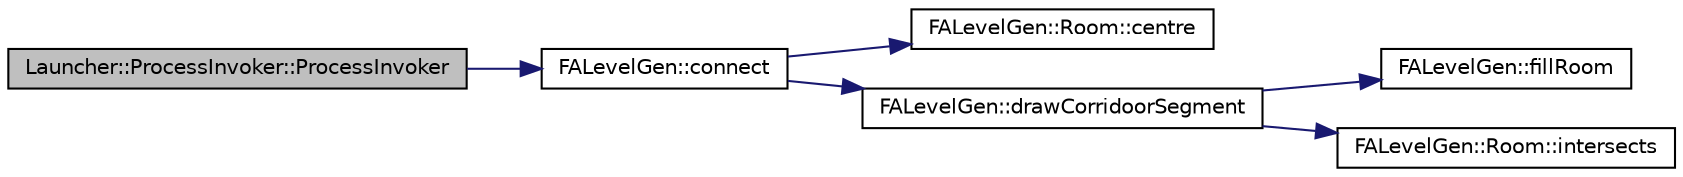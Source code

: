 digraph G
{
  edge [fontname="Helvetica",fontsize="10",labelfontname="Helvetica",labelfontsize="10"];
  node [fontname="Helvetica",fontsize="10",shape=record];
  rankdir="LR";
  Node1 [label="Launcher::ProcessInvoker::ProcessInvoker",height=0.2,width=0.4,color="black", fillcolor="grey75", style="filled" fontcolor="black"];
  Node1 -> Node2 [color="midnightblue",fontsize="10",style="solid",fontname="Helvetica"];
  Node2 [label="FALevelGen::connect",height=0.2,width=0.4,color="black", fillcolor="white", style="filled",URL="$namespace_f_a_level_gen.html#aab6daf68a2c5c15cfc70e3306a58b0c4"];
  Node2 -> Node3 [color="midnightblue",fontsize="10",style="solid",fontname="Helvetica"];
  Node3 [label="FALevelGen::Room::centre",height=0.2,width=0.4,color="black", fillcolor="white", style="filled",URL="$class_f_a_level_gen_1_1_room.html#ae46ead81abeda94bef95e2294411f143"];
  Node2 -> Node4 [color="midnightblue",fontsize="10",style="solid",fontname="Helvetica"];
  Node4 [label="FALevelGen::drawCorridoorSegment",height=0.2,width=0.4,color="black", fillcolor="white", style="filled",URL="$namespace_f_a_level_gen.html#a936e41b0fa4a29dc684f6f0af066d73f"];
  Node4 -> Node5 [color="midnightblue",fontsize="10",style="solid",fontname="Helvetica"];
  Node5 [label="FALevelGen::fillRoom",height=0.2,width=0.4,color="black", fillcolor="white", style="filled",URL="$namespace_f_a_level_gen.html#af99aba47cf4eef3fa03a5ba2886d33fa"];
  Node4 -> Node6 [color="midnightblue",fontsize="10",style="solid",fontname="Helvetica"];
  Node6 [label="FALevelGen::Room::intersects",height=0.2,width=0.4,color="black", fillcolor="white", style="filled",URL="$class_f_a_level_gen_1_1_room.html#a4e121776f07297ed0ede2c182434d2df"];
}
